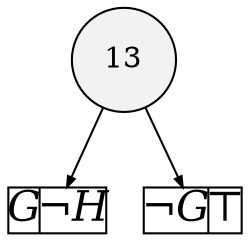 
digraph sdd {

overlap=false

{rank=same; n71920 }

n71920 [label= "13",style=filled,fillcolor=gray95,shape=circle,height=.25,width=.25]; 
n71920e0
      [label= "<L>G|<R>&not;H",
      shape=record,
      fontsize=20,
      fontname="Times-Italic",
      fillcolor=white,
      style=filled,
      fixedsize=true,
      height=.30, 
      width=.65];

n71920->n71920e0 [arrowsize=.50];
n71920e1
      [label= "<L>&not;G|<R>&#8868;",
      shape=record,
      fontsize=20,
      fontname="Times-Italic",
      fillcolor=white,
      style=filled,
      fixedsize=true,
      height=.30, 
      width=.65];

n71920->n71920e1 [arrowsize=.50];


}